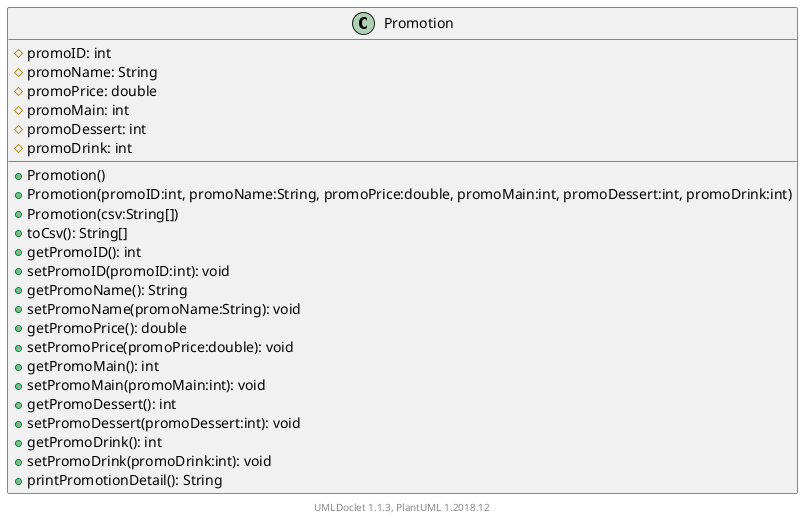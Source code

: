 @startuml

    class Promotion [[../sg/edu/ntu/scse/cz2002/objects/menuitem/Promotion.html]] {
        #promoID: int
        #promoName: String
        #promoPrice: double
        #promoMain: int
        #promoDessert: int
        #promoDrink: int
        +Promotion()
        +Promotion(promoID:int, promoName:String, promoPrice:double, promoMain:int, promoDessert:int, promoDrink:int)
        +Promotion(csv:String[])
        +toCsv(): String[]
        +getPromoID(): int
        +setPromoID(promoID:int): void
        +getPromoName(): String
        +setPromoName(promoName:String): void
        +getPromoPrice(): double
        +setPromoPrice(promoPrice:double): void
        +getPromoMain(): int
        +setPromoMain(promoMain:int): void
        +getPromoDessert(): int
        +setPromoDessert(promoDessert:int): void
        +getPromoDrink(): int
        +setPromoDrink(promoDrink:int): void
        +printPromotionDetail(): String
    }


    center footer UMLDoclet 1.1.3, PlantUML 1.2018.12
@enduml
